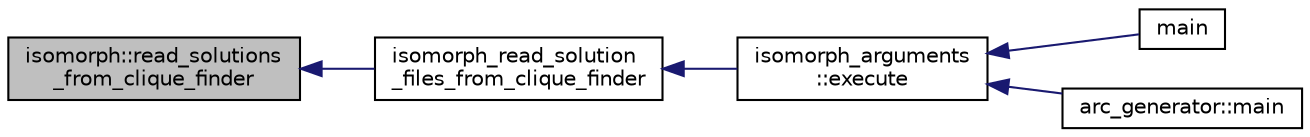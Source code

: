 digraph "isomorph::read_solutions_from_clique_finder"
{
  edge [fontname="Helvetica",fontsize="10",labelfontname="Helvetica",labelfontsize="10"];
  node [fontname="Helvetica",fontsize="10",shape=record];
  rankdir="LR";
  Node12375 [label="isomorph::read_solutions\l_from_clique_finder",height=0.2,width=0.4,color="black", fillcolor="grey75", style="filled", fontcolor="black"];
  Node12375 -> Node12376 [dir="back",color="midnightblue",fontsize="10",style="solid",fontname="Helvetica"];
  Node12376 [label="isomorph_read_solution\l_files_from_clique_finder",height=0.2,width=0.4,color="black", fillcolor="white", style="filled",URL="$d4/d7e/isomorph__global_8_c.html#ad8be067333430bfdd26c0a34549f4556"];
  Node12376 -> Node12377 [dir="back",color="midnightblue",fontsize="10",style="solid",fontname="Helvetica"];
  Node12377 [label="isomorph_arguments\l::execute",height=0.2,width=0.4,color="black", fillcolor="white", style="filled",URL="$d5/de4/classisomorph__arguments.html#aa85e472d14906abdd5672dc66027583e"];
  Node12377 -> Node12378 [dir="back",color="midnightblue",fontsize="10",style="solid",fontname="Helvetica"];
  Node12378 [label="main",height=0.2,width=0.4,color="black", fillcolor="white", style="filled",URL="$d1/d5e/blt__main_8_c.html#a217dbf8b442f20279ea00b898af96f52"];
  Node12377 -> Node12379 [dir="back",color="midnightblue",fontsize="10",style="solid",fontname="Helvetica"];
  Node12379 [label="arc_generator::main",height=0.2,width=0.4,color="black", fillcolor="white", style="filled",URL="$d4/d21/classarc__generator.html#ad80140b51b165dad1fe6ab232be7829a"];
}
